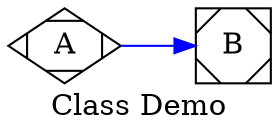 digraph graph_51
{
edge [color = blue]

node [shape = Mdiamond]

A

node [shape = Msquare]

B

graph [label = "Class Demo" rankdir = LR]

A -> B
}